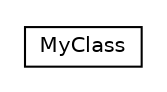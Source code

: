 #!/usr/local/bin/dot
#
# Class diagram 
# Generated by UMLGraph version R5_6-24-gf6e263 (http://www.umlgraph.org/)
#

digraph G {
	edge [fontname="Helvetica",fontsize=10,labelfontname="Helvetica",labelfontsize=10];
	node [fontname="Helvetica",fontsize=10,shape=plaintext];
	nodesep=0.25;
	ranksep=0.5;
	// com.chrisdoyle.gradhell.MyClass
	c0 [label=<<table title="com.chrisdoyle.gradhell.MyClass" border="0" cellborder="1" cellspacing="0" cellpadding="2" port="p" href="./MyClass.html">
		<tr><td><table border="0" cellspacing="0" cellpadding="1">
<tr><td align="center" balign="center"> MyClass </td></tr>
		</table></td></tr>
		</table>>, URL="./MyClass.html", fontname="Helvetica", fontcolor="black", fontsize=10.0];
}

